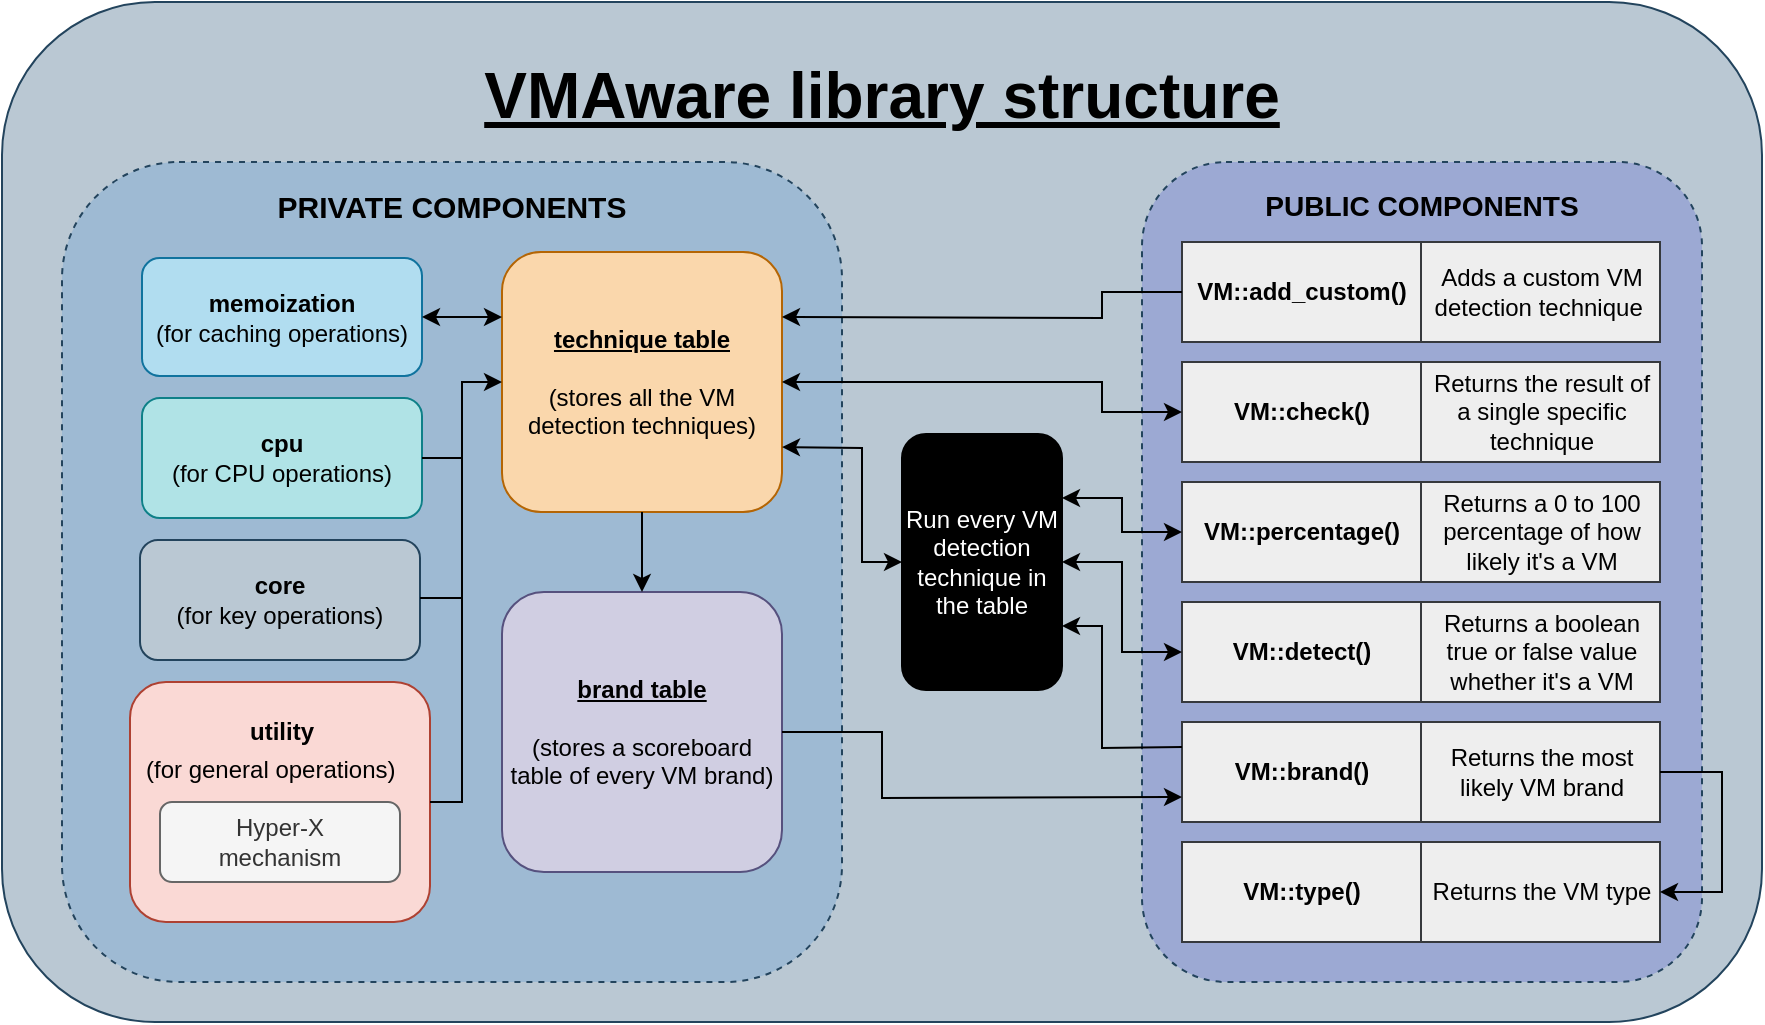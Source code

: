 <mxfile version="26.1.3">
  <diagram name="Page-1" id="tMRFHP5p-LFzW88CfEth">
    <mxGraphModel dx="1427" dy="1051" grid="1" gridSize="10" guides="1" tooltips="1" connect="1" arrows="1" fold="1" page="1" pageScale="1" pageWidth="827" pageHeight="1169" math="0" shadow="0">
      <root>
        <mxCell id="0" />
        <mxCell id="1" parent="0" />
        <mxCell id="_5j-xkA9-BKe6-_lW6Nw-1" value="&lt;h1 style=&quot;line-height: 205%;&quot;&gt;&lt;font color=&quot;#000000&quot; style=&quot;font-size: 32px;&quot;&gt;&lt;u&gt;VMAware library structure&lt;/u&gt;&lt;/font&gt;&lt;/h1&gt;" style="rounded=1;whiteSpace=wrap;html=1;fillColor=#bac8d3;strokeColor=#23445d;verticalAlign=top;" parent="1" vertex="1">
          <mxGeometry x="70" y="40" width="880" height="510" as="geometry" />
        </mxCell>
        <mxCell id="_5j-xkA9-BKe6-_lW6Nw-5" value="&lt;h3 style=&quot;line-height: 30%;&quot;&gt;&lt;font style=&quot;font-size: 15px;&quot; color=&quot;#000000&quot;&gt;PRIVATE COMPONENTS&lt;/font&gt;&lt;/h3&gt;" style="rounded=1;whiteSpace=wrap;html=1;dashed=1;horizontal=1;verticalAlign=top;fillColor=#9EBAD3;strokeColor=#23445d;strokeWidth=1;" parent="1" vertex="1">
          <mxGeometry x="100" y="120" width="390" height="410" as="geometry" />
        </mxCell>
        <mxCell id="_5j-xkA9-BKe6-_lW6Nw-2" value="&lt;p style=&quot;line-height: 600%;&quot;&gt;&lt;font color=&quot;#000000&quot;&gt;&lt;br&gt;&lt;/font&gt;&lt;/p&gt;" style="rounded=1;whiteSpace=wrap;html=1;fillColor=#fad9d5;strokeColor=#ae4132;" parent="1" vertex="1">
          <mxGeometry x="134" y="380" width="150" height="120" as="geometry" />
        </mxCell>
        <mxCell id="_5j-xkA9-BKe6-_lW6Nw-4" value="&lt;font color=&quot;#000000&quot;&gt;&lt;b&gt;cpu&lt;/b&gt;&lt;br&gt;(for CPU operations)&lt;br&gt;&lt;/font&gt;" style="rounded=1;whiteSpace=wrap;html=1;fillColor=#b0e3e6;strokeColor=#0e8088;" parent="1" vertex="1">
          <mxGeometry x="140" y="238" width="140" height="60" as="geometry" />
        </mxCell>
        <mxCell id="_5j-xkA9-BKe6-_lW6Nw-3" value="&lt;font color=&quot;#000000&quot;&gt;&lt;b&gt;memoization&lt;/b&gt;&lt;br&gt;(for caching operations)&lt;br&gt;&lt;/font&gt;" style="rounded=1;whiteSpace=wrap;html=1;fillColor=#b1ddf0;strokeColor=#10739e;" parent="1" vertex="1">
          <mxGeometry x="140" y="168" width="140" height="59" as="geometry" />
        </mxCell>
        <mxCell id="_5j-xkA9-BKe6-_lW6Nw-6" value="&lt;font color=&quot;#000000&quot;&gt;&lt;b&gt;&lt;u&gt;technique table&lt;br&gt;&lt;/u&gt;&lt;/b&gt;&lt;br&gt;(stores all the VM detection techniques)&lt;br&gt;&lt;/font&gt;" style="rounded=1;whiteSpace=wrap;html=1;fillColor=#fad7ac;strokeColor=#b46504;enumerate=0;" parent="1" vertex="1">
          <mxGeometry x="320" y="165" width="140" height="130" as="geometry" />
        </mxCell>
        <mxCell id="_5j-xkA9-BKe6-_lW6Nw-13" value="&lt;font color=&quot;#000000&quot;&gt;&lt;b&gt;&lt;u&gt;brand table&lt;br&gt;&lt;/u&gt;&lt;/b&gt;&lt;/font&gt;&lt;div&gt;&lt;br&gt;&lt;font color=&quot;#000000&quot;&gt;(stores a scoreboard table of every VM brand)&lt;/font&gt;&lt;/div&gt;" style="rounded=1;whiteSpace=wrap;html=1;fillColor=#d0cee2;strokeColor=#56517e;verticalAlign=middle;" parent="1" vertex="1">
          <mxGeometry x="320" y="335" width="140" height="140" as="geometry" />
        </mxCell>
        <mxCell id="_5j-xkA9-BKe6-_lW6Nw-16" value="" style="endArrow=classic;html=1;rounded=0;exitX=0.5;exitY=1;exitDx=0;exitDy=0;entryX=0.5;entryY=0;entryDx=0;entryDy=0;strokeColor=#000000;" parent="1" source="_5j-xkA9-BKe6-_lW6Nw-6" target="_5j-xkA9-BKe6-_lW6Nw-13" edge="1">
          <mxGeometry width="50" height="50" relative="1" as="geometry">
            <mxPoint x="470" y="230" as="sourcePoint" />
            <mxPoint x="520" y="180" as="targetPoint" />
          </mxGeometry>
        </mxCell>
        <mxCell id="_5j-xkA9-BKe6-_lW6Nw-19" value="&lt;h3 style=&quot;line-height: 20%;&quot;&gt;&lt;font color=&quot;#000000&quot;&gt;PUBLIC COMPONENTS&lt;/font&gt;&lt;/h3&gt;" style="rounded=1;whiteSpace=wrap;html=1;dashed=1;horizontal=1;verticalAlign=top;fillColor=#9CA9D3;strokeColor=#23445d;strokeWidth=1;" parent="1" vertex="1">
          <mxGeometry x="640" y="120" width="280" height="410" as="geometry" />
        </mxCell>
        <mxCell id="_5j-xkA9-BKe6-_lW6Nw-17" value="&lt;b&gt;VM::brand()&lt;/b&gt;" style="rounded=0;whiteSpace=wrap;html=1;fillColor=#eeeeee;strokeColor=#36393d;fontColor=#000000;" parent="1" vertex="1">
          <mxGeometry x="660" y="400" width="119.5" height="50" as="geometry" />
        </mxCell>
        <mxCell id="_5j-xkA9-BKe6-_lW6Nw-23" value="" style="endArrow=classic;html=1;rounded=0;exitX=1;exitY=0.5;exitDx=0;exitDy=0;entryX=0;entryY=0.75;entryDx=0;entryDy=0;strokeColor=#000000;" parent="1" source="_5j-xkA9-BKe6-_lW6Nw-13" target="_5j-xkA9-BKe6-_lW6Nw-17" edge="1">
          <mxGeometry width="50" height="50" relative="1" as="geometry">
            <mxPoint x="550" y="230" as="sourcePoint" />
            <mxPoint x="600" y="180" as="targetPoint" />
            <Array as="points">
              <mxPoint x="510" y="405" />
              <mxPoint x="510" y="438" />
            </Array>
          </mxGeometry>
        </mxCell>
        <mxCell id="_5j-xkA9-BKe6-_lW6Nw-26" value="&lt;b&gt;VM::detect()&lt;/b&gt;" style="rounded=0;whiteSpace=wrap;html=1;fillColor=#eeeeee;strokeColor=#36393d;fontColor=#000000;" parent="1" vertex="1">
          <mxGeometry x="660" y="340" width="119.5" height="50" as="geometry" />
        </mxCell>
        <mxCell id="_5j-xkA9-BKe6-_lW6Nw-30" value="&lt;b&gt;VM::percentage()&lt;/b&gt;" style="rounded=0;whiteSpace=wrap;html=1;fillColor=#eeeeee;strokeColor=#36393d;fontColor=#000000;" parent="1" vertex="1">
          <mxGeometry x="660" y="280" width="119.5" height="50" as="geometry" />
        </mxCell>
        <mxCell id="_5j-xkA9-BKe6-_lW6Nw-32" value="Returns the most likely VM brand" style="rounded=0;whiteSpace=wrap;html=1;fillColor=#eeeeee;strokeColor=#36393d;fontColor=#000000;" parent="1" vertex="1">
          <mxGeometry x="779.5" y="400" width="119.5" height="50" as="geometry" />
        </mxCell>
        <mxCell id="_5j-xkA9-BKe6-_lW6Nw-34" value="Returns a boolean &lt;br&gt;true or false value whether it&#39;s a VM" style="rounded=0;whiteSpace=wrap;html=1;fillColor=#eeeeee;strokeColor=#36393d;fontColor=#000000;" parent="1" vertex="1">
          <mxGeometry x="779.5" y="340" width="119.5" height="50" as="geometry" />
        </mxCell>
        <mxCell id="_5j-xkA9-BKe6-_lW6Nw-36" value="&lt;b&gt;VM::check()&lt;/b&gt;" style="rounded=0;whiteSpace=wrap;html=1;fillColor=#eeeeee;strokeColor=#36393d;fontColor=#000000;" parent="1" vertex="1">
          <mxGeometry x="660" y="220" width="119.5" height="50" as="geometry" />
        </mxCell>
        <mxCell id="_5j-xkA9-BKe6-_lW6Nw-38" value="&lt;font color=&quot;#ffffff&quot;&gt;Run every VM detection technique in the table&lt;/font&gt;" style="rounded=1;whiteSpace=wrap;html=1;gradientColor=none;fillColor=#000000;" parent="1" vertex="1">
          <mxGeometry x="520" y="256" width="80" height="128" as="geometry" />
        </mxCell>
        <mxCell id="_5j-xkA9-BKe6-_lW6Nw-45" value="" style="endArrow=classic;html=1;rounded=0;exitX=0;exitY=0.5;exitDx=0;exitDy=0;entryX=1;entryY=0.75;entryDx=0;entryDy=0;strokeColor=#000000;startArrow=classic;startFill=1;" parent="1" source="_5j-xkA9-BKe6-_lW6Nw-38" target="_5j-xkA9-BKe6-_lW6Nw-6" edge="1">
          <mxGeometry width="50" height="50" relative="1" as="geometry">
            <mxPoint x="630" y="240" as="sourcePoint" />
            <mxPoint x="680" y="190" as="targetPoint" />
            <Array as="points">
              <mxPoint x="500" y="320" />
              <mxPoint x="500" y="263" />
            </Array>
          </mxGeometry>
        </mxCell>
        <mxCell id="_5j-xkA9-BKe6-_lW6Nw-47" value="Returns a 0 to 100 percentage of how likely it&#39;s a VM" style="rounded=0;whiteSpace=wrap;html=1;fillColor=#eeeeee;strokeColor=#36393d;fontColor=#000000;" parent="1" vertex="1">
          <mxGeometry x="779.5" y="280" width="119.5" height="50" as="geometry" />
        </mxCell>
        <mxCell id="_5j-xkA9-BKe6-_lW6Nw-48" value="" style="endArrow=classic;html=1;rounded=0;entryX=1;entryY=0.5;entryDx=0;entryDy=0;exitX=0;exitY=0.5;exitDx=0;exitDy=0;strokeColor=#000000;startArrow=classic;startFill=1;" parent="1" source="_5j-xkA9-BKe6-_lW6Nw-36" target="_5j-xkA9-BKe6-_lW6Nw-6" edge="1">
          <mxGeometry width="50" height="50" relative="1" as="geometry">
            <mxPoint x="820" y="260" as="sourcePoint" />
            <mxPoint x="870" y="210" as="targetPoint" />
            <Array as="points">
              <mxPoint x="620" y="245" />
              <mxPoint x="620" y="230" />
            </Array>
          </mxGeometry>
        </mxCell>
        <mxCell id="_5j-xkA9-BKe6-_lW6Nw-49" value="Returns the result of &lt;br&gt;a single specific technique" style="rounded=0;whiteSpace=wrap;html=1;fillColor=#eeeeee;strokeColor=#36393d;fontColor=#000000;" parent="1" vertex="1">
          <mxGeometry x="779.5" y="220" width="119.5" height="50" as="geometry" />
        </mxCell>
        <mxCell id="_5j-xkA9-BKe6-_lW6Nw-57" value="&lt;font color=&quot;#000000&quot;&gt;&lt;b&gt;core&lt;/b&gt;&lt;br&gt;(for key operations)&lt;br&gt;&lt;/font&gt;" style="rounded=1;whiteSpace=wrap;html=1;fillColor=#bac8d3;strokeColor=#23445d;" parent="1" vertex="1">
          <mxGeometry x="139" y="309" width="140" height="60" as="geometry" />
        </mxCell>
        <mxCell id="_5j-xkA9-BKe6-_lW6Nw-81" value="&lt;b&gt;VM::add_custom()&lt;/b&gt;" style="rounded=0;whiteSpace=wrap;html=1;fillColor=#eeeeee;strokeColor=#36393d;fontColor=#000000;" parent="1" vertex="1">
          <mxGeometry x="660" y="160" width="119.5" height="50" as="geometry" />
        </mxCell>
        <mxCell id="_5j-xkA9-BKe6-_lW6Nw-83" value="Adds a custom VM detection technique&amp;nbsp;" style="rounded=0;whiteSpace=wrap;html=1;fillColor=#eeeeee;strokeColor=#36393d;fontColor=#000000;" parent="1" vertex="1">
          <mxGeometry x="779.5" y="160" width="119.5" height="50" as="geometry" />
        </mxCell>
        <mxCell id="_5j-xkA9-BKe6-_lW6Nw-84" value="" style="endArrow=classic;html=1;rounded=0;exitX=0;exitY=0.5;exitDx=0;exitDy=0;entryX=1;entryY=0.25;entryDx=0;entryDy=0;strokeColor=#000000;" parent="1" source="_5j-xkA9-BKe6-_lW6Nw-81" target="_5j-xkA9-BKe6-_lW6Nw-6" edge="1">
          <mxGeometry width="50" height="50" relative="1" as="geometry">
            <mxPoint x="660" y="310" as="sourcePoint" />
            <mxPoint x="710" y="260" as="targetPoint" />
            <Array as="points">
              <mxPoint x="620" y="185" />
              <mxPoint x="620" y="198" />
            </Array>
          </mxGeometry>
        </mxCell>
        <mxCell id="cPlAHG-HkCh-T9TprcrS-1" value="" style="endArrow=classic;html=1;rounded=0;exitX=0;exitY=0.25;exitDx=0;exitDy=0;entryX=1;entryY=0.75;entryDx=0;entryDy=0;strokeColor=#000000;" parent="1" source="_5j-xkA9-BKe6-_lW6Nw-17" target="_5j-xkA9-BKe6-_lW6Nw-38" edge="1">
          <mxGeometry width="50" height="50" relative="1" as="geometry">
            <mxPoint x="570" y="290" as="sourcePoint" />
            <mxPoint x="620" y="240" as="targetPoint" />
            <Array as="points">
              <mxPoint x="620" y="413" />
              <mxPoint x="620" y="352" />
            </Array>
          </mxGeometry>
        </mxCell>
        <mxCell id="cPlAHG-HkCh-T9TprcrS-2" value="" style="endArrow=classic;startArrow=classic;html=1;rounded=0;entryX=0;entryY=0.5;entryDx=0;entryDy=0;exitX=1;exitY=0.25;exitDx=0;exitDy=0;strokeColor=#000000;" parent="1" source="_5j-xkA9-BKe6-_lW6Nw-38" target="_5j-xkA9-BKe6-_lW6Nw-30" edge="1">
          <mxGeometry width="50" height="50" relative="1" as="geometry">
            <mxPoint x="570" y="290" as="sourcePoint" />
            <mxPoint x="620" y="240" as="targetPoint" />
            <Array as="points">
              <mxPoint x="630" y="288" />
              <mxPoint x="630" y="305" />
            </Array>
          </mxGeometry>
        </mxCell>
        <mxCell id="cPlAHG-HkCh-T9TprcrS-3" value="" style="endArrow=classic;startArrow=classic;html=1;rounded=0;entryX=0;entryY=0.5;entryDx=0;entryDy=0;exitX=1;exitY=0.5;exitDx=0;exitDy=0;strokeColor=#000000;" parent="1" source="_5j-xkA9-BKe6-_lW6Nw-38" target="_5j-xkA9-BKe6-_lW6Nw-26" edge="1">
          <mxGeometry width="50" height="50" relative="1" as="geometry">
            <mxPoint x="570" y="290" as="sourcePoint" />
            <mxPoint x="620" y="240" as="targetPoint" />
            <Array as="points">
              <mxPoint x="630" y="320" />
              <mxPoint x="630" y="365" />
            </Array>
          </mxGeometry>
        </mxCell>
        <mxCell id="GsFwuIZayCYaH_RebeOi-1" value="" style="endArrow=none;html=1;rounded=0;exitX=1;exitY=0.5;exitDx=0;exitDy=0;strokeColor=#000000;" parent="1" edge="1">
          <mxGeometry width="50" height="50" relative="1" as="geometry">
            <mxPoint x="279" y="338" as="sourcePoint" />
            <mxPoint x="300" y="338" as="targetPoint" />
          </mxGeometry>
        </mxCell>
        <mxCell id="GsFwuIZayCYaH_RebeOi-4" value="" style="endArrow=classic;startArrow=classic;html=1;rounded=0;entryX=1;entryY=0.5;entryDx=0;entryDy=0;exitX=0;exitY=0.25;exitDx=0;exitDy=0;strokeColor=#000000;" parent="1" source="_5j-xkA9-BKe6-_lW6Nw-6" target="_5j-xkA9-BKe6-_lW6Nw-3" edge="1">
          <mxGeometry width="50" height="50" relative="1" as="geometry">
            <mxPoint x="460" y="290" as="sourcePoint" />
            <mxPoint x="510" y="240" as="targetPoint" />
          </mxGeometry>
        </mxCell>
        <mxCell id="pgbCubQ6v-AuUjqeAURg-4" value="" style="endArrow=none;html=1;rounded=0;strokeColor=#000000;entryX=1;entryY=0.5;entryDx=0;entryDy=0;" parent="1" target="_5j-xkA9-BKe6-_lW6Nw-4" edge="1">
          <mxGeometry width="50" height="50" relative="1" as="geometry">
            <mxPoint x="300" y="268" as="sourcePoint" />
            <mxPoint x="320" y="395" as="targetPoint" />
          </mxGeometry>
        </mxCell>
        <mxCell id="pgbCubQ6v-AuUjqeAURg-6" value="&lt;b&gt;VM::type()&lt;/b&gt;" style="rounded=0;whiteSpace=wrap;html=1;fillColor=#eeeeee;strokeColor=#36393d;fontColor=#000000;" parent="1" vertex="1">
          <mxGeometry x="660" y="460" width="119.5" height="50" as="geometry" />
        </mxCell>
        <mxCell id="pgbCubQ6v-AuUjqeAURg-7" value="Returns the VM type" style="rounded=0;whiteSpace=wrap;html=1;fillColor=#eeeeee;strokeColor=#36393d;fontColor=#000000;" parent="1" vertex="1">
          <mxGeometry x="779.5" y="460" width="119.5" height="50" as="geometry" />
        </mxCell>
        <mxCell id="pgbCubQ6v-AuUjqeAURg-11" value="&lt;span style=&quot;color: rgb(0, 0, 0); font-family: Helvetica; font-size: 12px; font-style: normal; font-variant-ligatures: normal; font-variant-caps: normal; font-weight: 400; letter-spacing: normal; orphans: 2; text-align: center; text-indent: 0px; text-transform: none; widows: 2; word-spacing: 0px; -webkit-text-stroke-width: 0px; white-space: normal; text-decoration-thickness: initial; text-decoration-style: initial; text-decoration-color: initial; float: none; display: inline !important;&quot;&gt;(for general operations)&lt;/span&gt;" style="text;whiteSpace=wrap;html=1;labelBackgroundColor=none;" parent="1" vertex="1">
          <mxGeometry x="140" y="410" width="160" height="40" as="geometry" />
        </mxCell>
        <mxCell id="pgbCubQ6v-AuUjqeAURg-12" value="Hyper-X &lt;br&gt;mechanism" style="rounded=1;whiteSpace=wrap;html=1;fillColor=#f5f5f5;strokeColor=#666666;fontColor=#333333;" parent="1" vertex="1">
          <mxGeometry x="149" y="440" width="120" height="40" as="geometry" />
        </mxCell>
        <mxCell id="7AdtAhcc7P1wAnRB1Y1h-3" value="&lt;b&gt;utility&lt;/b&gt;" style="text;html=1;align=center;verticalAlign=middle;whiteSpace=wrap;rounded=0;" parent="1" vertex="1">
          <mxGeometry x="180" y="390" width="60" height="30" as="geometry" />
        </mxCell>
        <mxCell id="Vm2EHc5RkyvV44xXPBUX-2" value="" style="endArrow=classic;html=1;rounded=0;exitX=1;exitY=0.5;exitDx=0;exitDy=0;startFill=0;entryX=0;entryY=0.5;entryDx=0;entryDy=0;endFill=1;" edge="1" parent="1" source="_5j-xkA9-BKe6-_lW6Nw-2" target="_5j-xkA9-BKe6-_lW6Nw-6">
          <mxGeometry width="50" height="50" relative="1" as="geometry">
            <mxPoint x="310" y="280" as="sourcePoint" />
            <mxPoint x="300" y="210" as="targetPoint" />
            <Array as="points">
              <mxPoint x="300" y="440" />
              <mxPoint x="300" y="230" />
            </Array>
          </mxGeometry>
        </mxCell>
        <mxCell id="Vm2EHc5RkyvV44xXPBUX-4" value="" style="endArrow=classic;html=1;rounded=0;exitX=1;exitY=0.5;exitDx=0;exitDy=0;entryX=1;entryY=0.5;entryDx=0;entryDy=0;" edge="1" parent="1" source="_5j-xkA9-BKe6-_lW6Nw-32" target="pgbCubQ6v-AuUjqeAURg-7">
          <mxGeometry width="50" height="50" relative="1" as="geometry">
            <mxPoint x="560" y="620" as="sourcePoint" />
            <mxPoint x="610" y="570" as="targetPoint" />
            <Array as="points">
              <mxPoint x="930" y="425" />
              <mxPoint x="930" y="485" />
            </Array>
          </mxGeometry>
        </mxCell>
      </root>
    </mxGraphModel>
  </diagram>
</mxfile>
